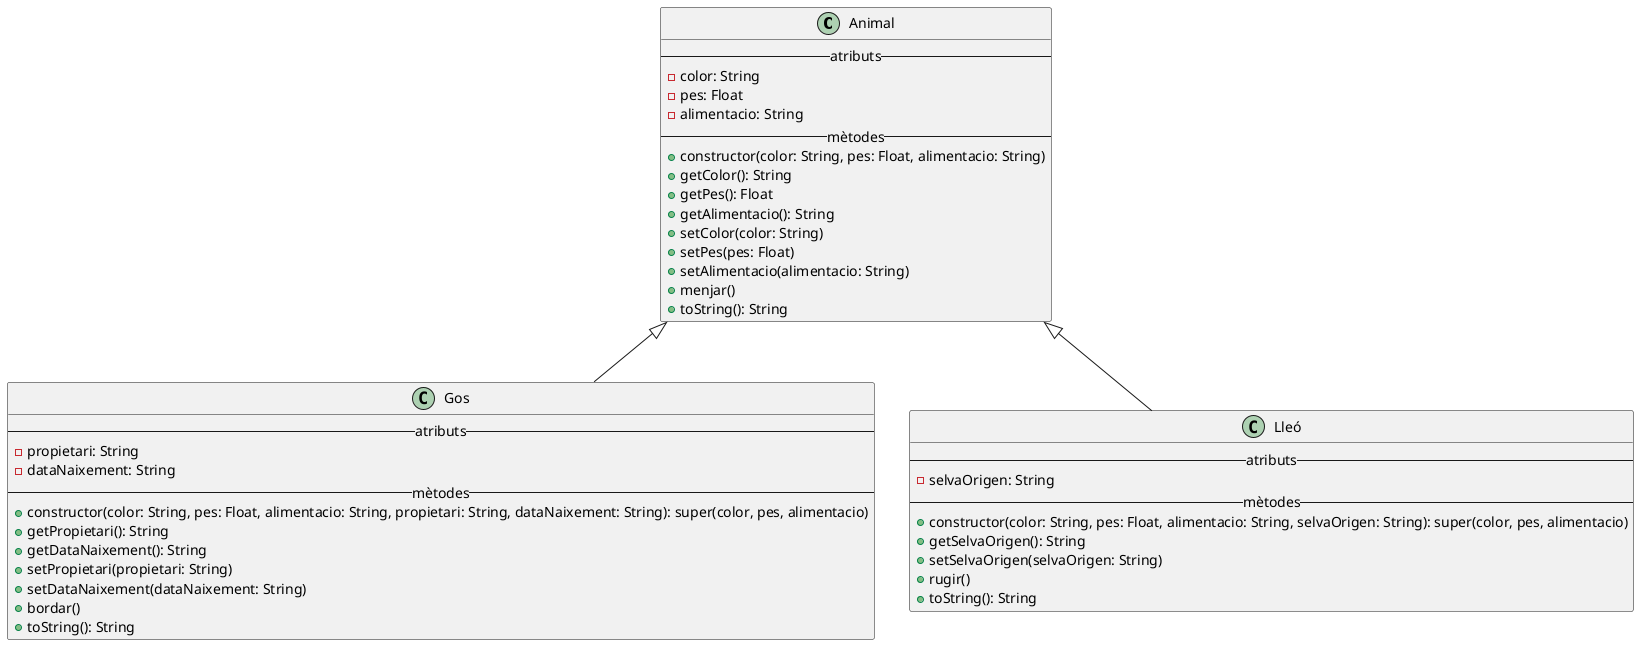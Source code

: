 @startuml
'https://plantuml.com/class-diagram

class Animal {
    --atributs--
    - color: String
    - pes: Float
    - alimentacio: String
    --mètodes--
    + constructor(color: String, pes: Float, alimentacio: String)
    + getColor(): String
    + getPes(): Float
    + getAlimentacio(): String
    + setColor(color: String)
    + setPes(pes: Float)
    + setAlimentacio(alimentacio: String)
    + menjar()
    + toString(): String
}

class Gos {
    --atributs--
    - propietari: String
    - dataNaixement: String
    --mètodes--
    + constructor(color: String, pes: Float, alimentacio: String, propietari: String, dataNaixement: String): super(color, pes, alimentacio)
    + getPropietari(): String
    + getDataNaixement(): String
    + setPropietari(propietari: String)
    + setDataNaixement(dataNaixement: String)
    + bordar()
    + toString(): String
}

class Lleó {
    --atributs--
    - selvaOrigen: String
    --mètodes--
    + constructor(color: String, pes: Float, alimentacio: String, selvaOrigen: String): super(color, pes, alimentacio)
    + getSelvaOrigen(): String
    + setSelvaOrigen(selvaOrigen: String)
    + rugir()
    + toString(): String
}

Animal <|-- Gos
Animal <|-- Lleó

@enduml
